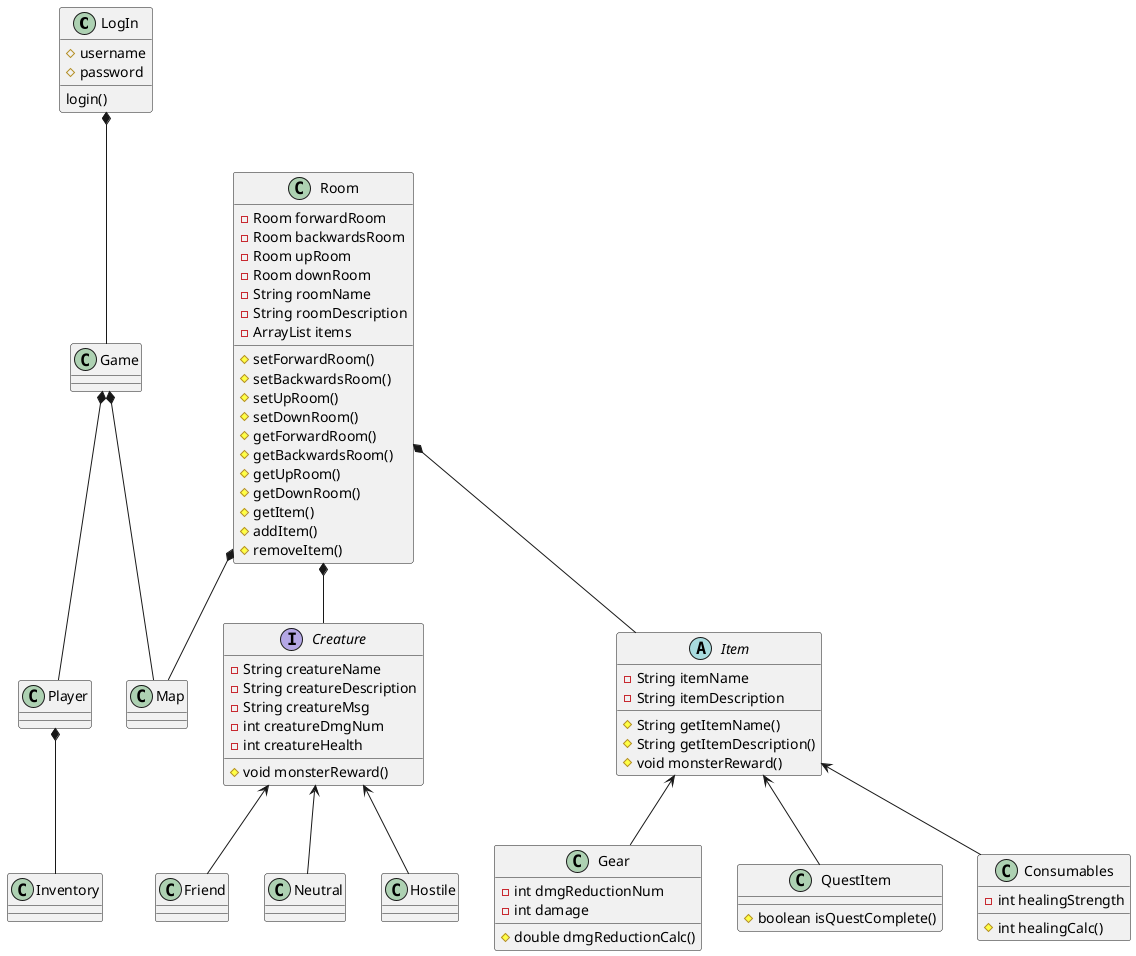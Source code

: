 @startuml
'https://plantuml.com/class-diagram

class LogIn {
#username
#password

login()
}
class Game
class Player
class Inventory
class Map
class Room {
-Room forwardRoom
-Room backwardsRoom
-Room upRoom
-Room downRoom
-String roomName
-String roomDescription
-ArrayList items
#setForwardRoom()
#setBackwardsRoom()
#setUpRoom()
#setDownRoom()
#getForwardRoom()
#getBackwardsRoom()
#getUpRoom()
#getDownRoom()
#getItem()
#addItem()
#removeItem()

}
interface Creature {
-String creatureName
-String creatureDescription
-String creatureMsg
-int creatureDmgNum
-int creatureHealth
#void monsterReward()

}
class Friend {
}
class Neutral
class Hostile
abstract class Item{
-String itemName
-String itemDescription
# String getItemName()
#String getItemDescription()
#void monsterReward()
}
class Gear {
- int dmgReductionNum
- int damage
# double dmgReductionCalc()
}
class QuestItem {
#boolean isQuestComplete()
}
class Consumables{
-int healingStrength
# int healingCalc()

}

LogIn*--Game
Game*--Player
Player*--Inventory
Game*--Map
Room*--Map
Room*--Item
Room*--Creature
Creature<--Friend
Creature<--Neutral
Creature<--Hostile
Item<--Gear
Item<--Consumables
Item<--QuestItem




@enduml